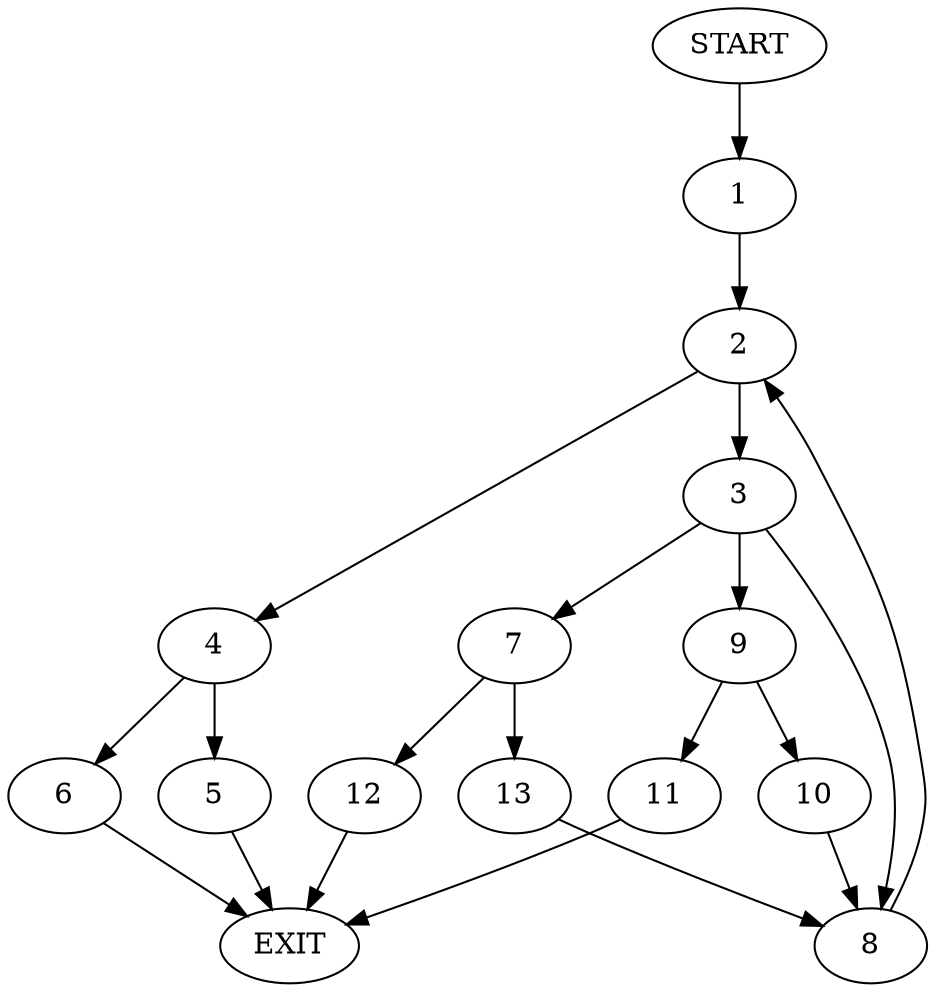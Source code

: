 digraph {
0 [label="START"]
14 [label="EXIT"]
0 -> 1
1 -> 2
2 -> 3
2 -> 4
4 -> 5
4 -> 6
3 -> 7
3 -> 8
3 -> 9
9 -> 10
9 -> 11
8 -> 2
7 -> 12
7 -> 13
10 -> 8
11 -> 14
12 -> 14
13 -> 8
5 -> 14
6 -> 14
}
